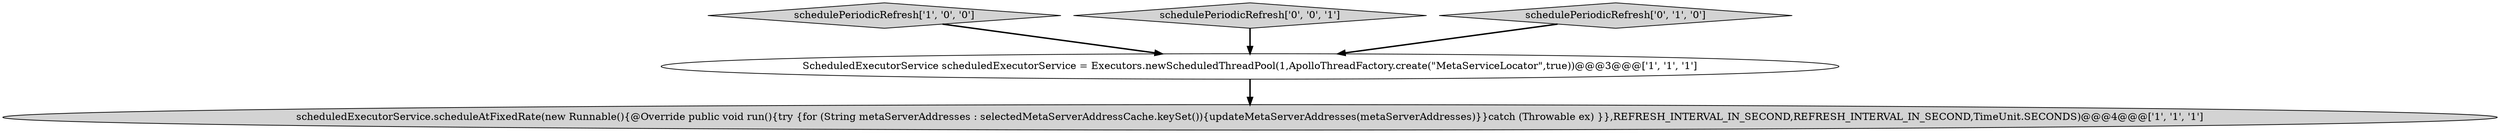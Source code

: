 digraph {
2 [style = filled, label = "ScheduledExecutorService scheduledExecutorService = Executors.newScheduledThreadPool(1,ApolloThreadFactory.create(\"MetaServiceLocator\",true))@@@3@@@['1', '1', '1']", fillcolor = white, shape = ellipse image = "AAA0AAABBB1BBB"];
0 [style = filled, label = "schedulePeriodicRefresh['1', '0', '0']", fillcolor = lightgray, shape = diamond image = "AAA0AAABBB1BBB"];
4 [style = filled, label = "schedulePeriodicRefresh['0', '0', '1']", fillcolor = lightgray, shape = diamond image = "AAA0AAABBB3BBB"];
3 [style = filled, label = "schedulePeriodicRefresh['0', '1', '0']", fillcolor = lightgray, shape = diamond image = "AAA0AAABBB2BBB"];
1 [style = filled, label = "scheduledExecutorService.scheduleAtFixedRate(new Runnable(){@Override public void run(){try {for (String metaServerAddresses : selectedMetaServerAddressCache.keySet()){updateMetaServerAddresses(metaServerAddresses)}}catch (Throwable ex) }},REFRESH_INTERVAL_IN_SECOND,REFRESH_INTERVAL_IN_SECOND,TimeUnit.SECONDS)@@@4@@@['1', '1', '1']", fillcolor = lightgray, shape = ellipse image = "AAA0AAABBB1BBB"];
0->2 [style = bold, label=""];
4->2 [style = bold, label=""];
2->1 [style = bold, label=""];
3->2 [style = bold, label=""];
}
